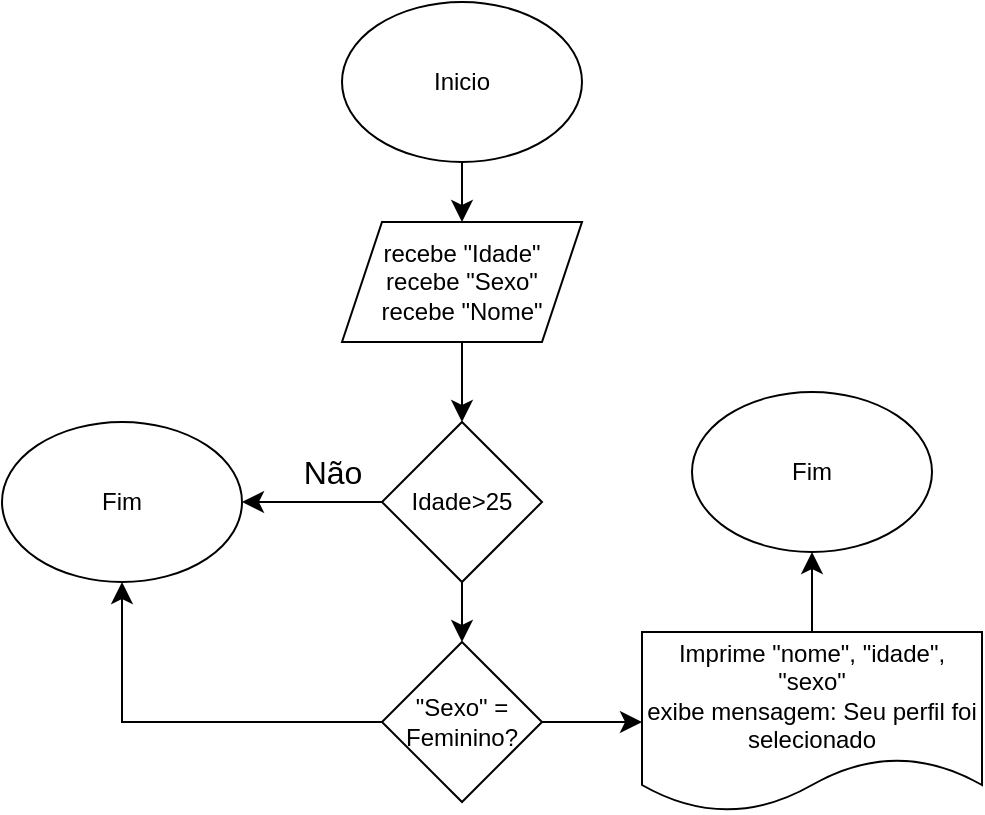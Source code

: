 <mxfile version="26.1.1">
  <diagram name="Página-1" id="cA90oQc7HoayKzvxWQNc">
    <mxGraphModel dx="740" dy="581" grid="1" gridSize="10" guides="1" tooltips="1" connect="1" arrows="1" fold="1" page="0" pageScale="1" pageWidth="827" pageHeight="1169" math="0" shadow="0">
      <root>
        <mxCell id="0" />
        <mxCell id="1" parent="0" />
        <mxCell id="AROoX97vGcAivF64sG4n-3" value="" style="edgeStyle=none;curved=1;rounded=0;orthogonalLoop=1;jettySize=auto;html=1;fontSize=12;startSize=8;endSize=8;" edge="1" parent="1" source="AROoX97vGcAivF64sG4n-1" target="AROoX97vGcAivF64sG4n-2">
          <mxGeometry relative="1" as="geometry" />
        </mxCell>
        <mxCell id="AROoX97vGcAivF64sG4n-1" value="Inicio" style="ellipse;whiteSpace=wrap;html=1;" vertex="1" parent="1">
          <mxGeometry x="140" y="160" width="120" height="80" as="geometry" />
        </mxCell>
        <mxCell id="AROoX97vGcAivF64sG4n-9" value="" style="edgeStyle=none;curved=1;rounded=0;orthogonalLoop=1;jettySize=auto;html=1;fontSize=12;startSize=8;endSize=8;" edge="1" parent="1" source="AROoX97vGcAivF64sG4n-2" target="AROoX97vGcAivF64sG4n-5">
          <mxGeometry relative="1" as="geometry" />
        </mxCell>
        <mxCell id="AROoX97vGcAivF64sG4n-2" value="recebe &quot;Idade&quot;&lt;div&gt;recebe &quot;Sexo&quot;&lt;/div&gt;&lt;div&gt;recebe &quot;Nome&quot;&lt;/div&gt;" style="shape=parallelogram;perimeter=parallelogramPerimeter;whiteSpace=wrap;html=1;fixedSize=1;" vertex="1" parent="1">
          <mxGeometry x="140" y="270" width="120" height="60" as="geometry" />
        </mxCell>
        <mxCell id="AROoX97vGcAivF64sG4n-7" value="" style="edgeStyle=none;curved=1;rounded=0;orthogonalLoop=1;jettySize=auto;html=1;fontSize=12;startSize=8;endSize=8;" edge="1" parent="1" source="AROoX97vGcAivF64sG4n-5" target="AROoX97vGcAivF64sG4n-6">
          <mxGeometry relative="1" as="geometry" />
        </mxCell>
        <mxCell id="AROoX97vGcAivF64sG4n-11" value="" style="edgeStyle=none;curved=1;rounded=0;orthogonalLoop=1;jettySize=auto;html=1;fontSize=12;startSize=8;endSize=8;" edge="1" parent="1" source="AROoX97vGcAivF64sG4n-5" target="AROoX97vGcAivF64sG4n-10">
          <mxGeometry relative="1" as="geometry" />
        </mxCell>
        <mxCell id="AROoX97vGcAivF64sG4n-5" value="Idade&amp;gt;25" style="rhombus;whiteSpace=wrap;html=1;" vertex="1" parent="1">
          <mxGeometry x="160" y="370" width="80" height="80" as="geometry" />
        </mxCell>
        <mxCell id="AROoX97vGcAivF64sG4n-6" value="Fim" style="ellipse;whiteSpace=wrap;html=1;" vertex="1" parent="1">
          <mxGeometry x="-30" y="370" width="120" height="80" as="geometry" />
        </mxCell>
        <mxCell id="AROoX97vGcAivF64sG4n-8" value="Não" style="text;html=1;align=center;verticalAlign=middle;resizable=0;points=[];autosize=1;strokeColor=none;fillColor=none;fontSize=16;" vertex="1" parent="1">
          <mxGeometry x="110" y="380" width="50" height="30" as="geometry" />
        </mxCell>
        <mxCell id="AROoX97vGcAivF64sG4n-13" style="edgeStyle=none;curved=0;rounded=0;orthogonalLoop=1;jettySize=auto;html=1;fontSize=12;startSize=8;endSize=8;entryX=0.5;entryY=1;entryDx=0;entryDy=0;" edge="1" parent="1" source="AROoX97vGcAivF64sG4n-10" target="AROoX97vGcAivF64sG4n-6">
          <mxGeometry relative="1" as="geometry">
            <mxPoint x="30" y="520" as="targetPoint" />
            <Array as="points">
              <mxPoint x="30" y="520" />
            </Array>
          </mxGeometry>
        </mxCell>
        <mxCell id="AROoX97vGcAivF64sG4n-15" value="" style="edgeStyle=none;curved=1;rounded=0;orthogonalLoop=1;jettySize=auto;html=1;fontSize=12;startSize=8;endSize=8;" edge="1" parent="1" source="AROoX97vGcAivF64sG4n-10" target="AROoX97vGcAivF64sG4n-14">
          <mxGeometry relative="1" as="geometry" />
        </mxCell>
        <mxCell id="AROoX97vGcAivF64sG4n-10" value="&quot;Sexo&quot; = Feminino?" style="rhombus;whiteSpace=wrap;html=1;" vertex="1" parent="1">
          <mxGeometry x="160" y="480" width="80" height="80" as="geometry" />
        </mxCell>
        <mxCell id="AROoX97vGcAivF64sG4n-17" value="" style="edgeStyle=none;curved=1;rounded=0;orthogonalLoop=1;jettySize=auto;html=1;fontSize=12;startSize=8;endSize=8;" edge="1" parent="1" source="AROoX97vGcAivF64sG4n-14" target="AROoX97vGcAivF64sG4n-16">
          <mxGeometry relative="1" as="geometry" />
        </mxCell>
        <mxCell id="AROoX97vGcAivF64sG4n-14" value="Imprime &quot;nome&quot;, &quot;idade&quot;, &quot;sexo&quot;&lt;div&gt;exibe mensagem: Seu perfil foi selecionado&lt;/div&gt;" style="shape=document;whiteSpace=wrap;html=1;boundedLbl=1;" vertex="1" parent="1">
          <mxGeometry x="290" y="475" width="170" height="90" as="geometry" />
        </mxCell>
        <mxCell id="AROoX97vGcAivF64sG4n-16" value="Fim" style="ellipse;whiteSpace=wrap;html=1;" vertex="1" parent="1">
          <mxGeometry x="315" y="355" width="120" height="80" as="geometry" />
        </mxCell>
      </root>
    </mxGraphModel>
  </diagram>
</mxfile>
